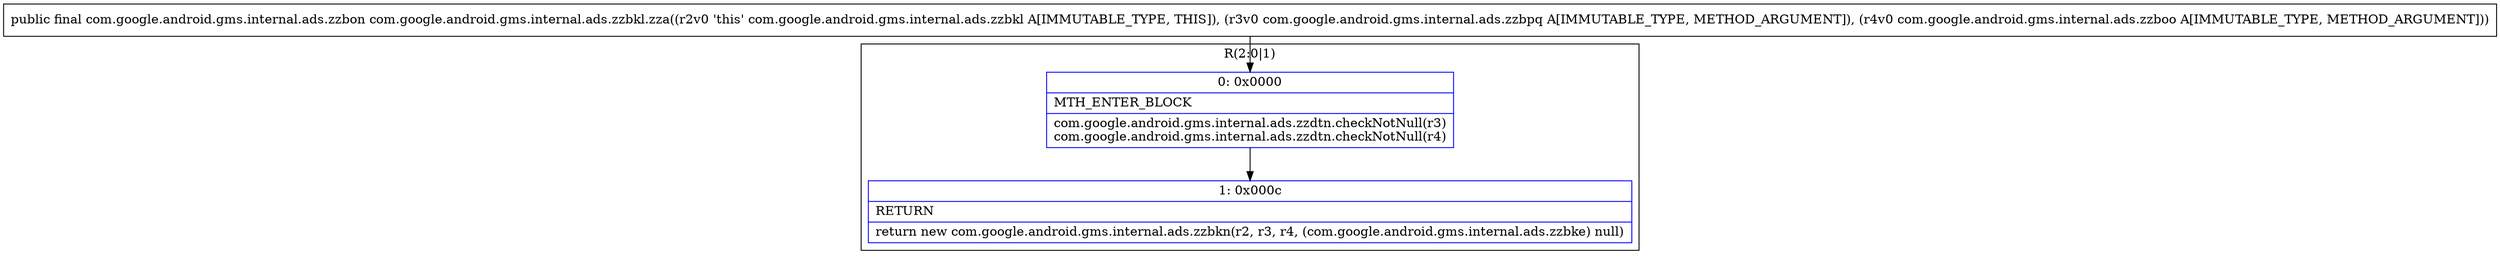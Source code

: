 digraph "CFG forcom.google.android.gms.internal.ads.zzbkl.zza(Lcom\/google\/android\/gms\/internal\/ads\/zzbpq;Lcom\/google\/android\/gms\/internal\/ads\/zzboo;)Lcom\/google\/android\/gms\/internal\/ads\/zzbon;" {
subgraph cluster_Region_32590945 {
label = "R(2:0|1)";
node [shape=record,color=blue];
Node_0 [shape=record,label="{0\:\ 0x0000|MTH_ENTER_BLOCK\l|com.google.android.gms.internal.ads.zzdtn.checkNotNull(r3)\lcom.google.android.gms.internal.ads.zzdtn.checkNotNull(r4)\l}"];
Node_1 [shape=record,label="{1\:\ 0x000c|RETURN\l|return new com.google.android.gms.internal.ads.zzbkn(r2, r3, r4, (com.google.android.gms.internal.ads.zzbke) null)\l}"];
}
MethodNode[shape=record,label="{public final com.google.android.gms.internal.ads.zzbon com.google.android.gms.internal.ads.zzbkl.zza((r2v0 'this' com.google.android.gms.internal.ads.zzbkl A[IMMUTABLE_TYPE, THIS]), (r3v0 com.google.android.gms.internal.ads.zzbpq A[IMMUTABLE_TYPE, METHOD_ARGUMENT]), (r4v0 com.google.android.gms.internal.ads.zzboo A[IMMUTABLE_TYPE, METHOD_ARGUMENT])) }"];
MethodNode -> Node_0;
Node_0 -> Node_1;
}

